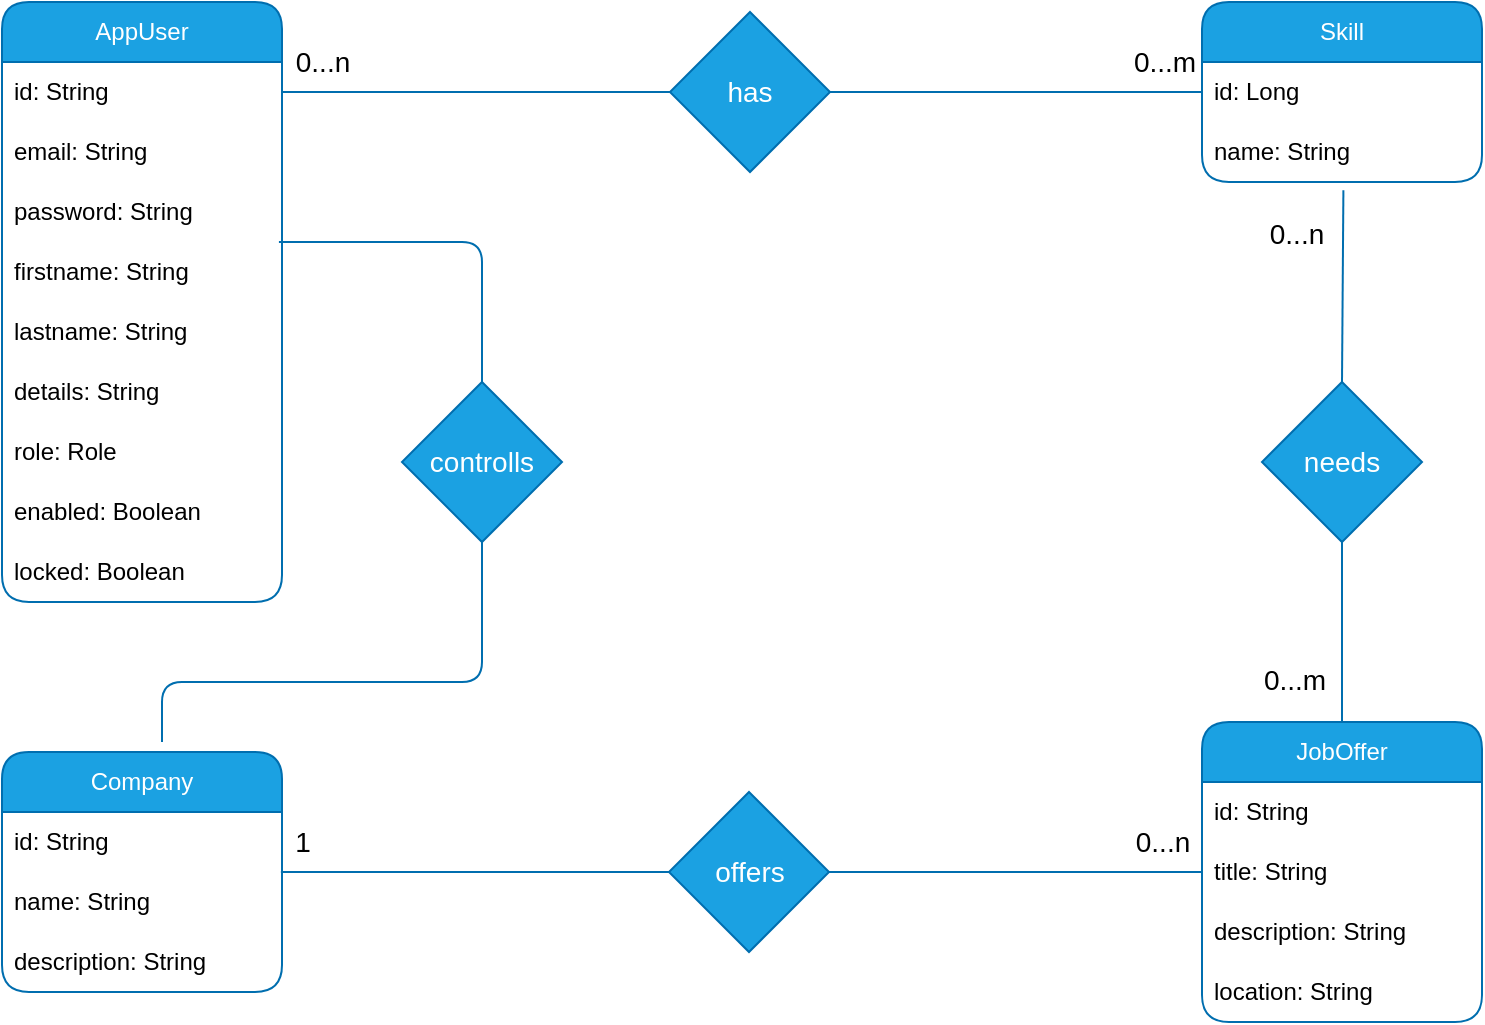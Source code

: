 <mxfile>
    <diagram id="8QYswFCYHAxbA2caHM5U" name="ERM">
        <mxGraphModel dx="908" dy="1152" grid="0" gridSize="10" guides="1" tooltips="1" connect="1" arrows="1" fold="1" page="1" pageScale="1" pageWidth="827" pageHeight="583" math="0" shadow="0">
            <root>
                <mxCell id="0"/>
                <mxCell id="1" parent="0"/>
                <mxCell id="2" value="AppUser" style="swimlane;fontStyle=0;childLayout=stackLayout;horizontal=1;startSize=30;horizontalStack=0;resizeParent=1;resizeParentMax=0;resizeLast=0;collapsible=1;marginBottom=0;whiteSpace=wrap;html=1;rounded=1;swimlaneLine=1;glass=0;shadow=0;fillColor=#1ba1e2;strokeColor=#006EAF;swimlaneFillColor=none;align=center;fontColor=#ffffff;" parent="1" vertex="1">
                    <mxGeometry x="40" y="40" width="140" height="300" as="geometry">
                        <mxRectangle x="190" y="100" width="70" height="30" as="alternateBounds"/>
                    </mxGeometry>
                </mxCell>
                <mxCell id="3" value="id: String&lt;span style=&quot;white-space: pre;&quot;&gt;&lt;span style=&quot;white-space: pre;&quot;&gt;&#9;&lt;/span&gt;&lt;/span&gt;" style="text;strokeColor=none;fillColor=none;align=left;verticalAlign=middle;spacingLeft=4;spacingRight=4;overflow=hidden;points=[[0,0.5],[1,0.5]];portConstraint=eastwest;rotatable=0;whiteSpace=wrap;html=1;" parent="2" vertex="1">
                    <mxGeometry y="30" width="140" height="30" as="geometry"/>
                </mxCell>
                <mxCell id="4" value="email: String" style="text;strokeColor=none;fillColor=none;align=left;verticalAlign=middle;spacingLeft=4;spacingRight=4;overflow=hidden;points=[[0,0.5],[1,0.5]];portConstraint=eastwest;rotatable=0;whiteSpace=wrap;html=1;" parent="2" vertex="1">
                    <mxGeometry y="60" width="140" height="30" as="geometry"/>
                </mxCell>
                <mxCell id="5" value="password: String" style="text;strokeColor=none;fillColor=none;align=left;verticalAlign=middle;spacingLeft=4;spacingRight=4;overflow=hidden;points=[[0,0.5],[1,0.5]];portConstraint=eastwest;rotatable=0;whiteSpace=wrap;html=1;" parent="2" vertex="1">
                    <mxGeometry y="90" width="140" height="30" as="geometry"/>
                </mxCell>
                <mxCell id="21" value="firstname: String" style="text;strokeColor=none;fillColor=none;align=left;verticalAlign=middle;spacingLeft=4;spacingRight=4;overflow=hidden;points=[[0,0.5],[1,0.5]];portConstraint=eastwest;rotatable=0;whiteSpace=wrap;html=1;" parent="2" vertex="1">
                    <mxGeometry y="120" width="140" height="30" as="geometry"/>
                </mxCell>
                <mxCell id="22" value="lastname: String" style="text;strokeColor=none;fillColor=none;align=left;verticalAlign=middle;spacingLeft=4;spacingRight=4;overflow=hidden;points=[[0,0.5],[1,0.5]];portConstraint=eastwest;rotatable=0;whiteSpace=wrap;html=1;" parent="2" vertex="1">
                    <mxGeometry y="150" width="140" height="30" as="geometry"/>
                </mxCell>
                <mxCell id="29" value="details: String" style="text;strokeColor=none;fillColor=none;align=left;verticalAlign=middle;spacingLeft=4;spacingRight=4;overflow=hidden;points=[[0,0.5],[1,0.5]];portConstraint=eastwest;rotatable=0;whiteSpace=wrap;html=1;" parent="2" vertex="1">
                    <mxGeometry y="180" width="140" height="30" as="geometry"/>
                </mxCell>
                <mxCell id="23" value="role: Role" style="text;strokeColor=none;fillColor=none;align=left;verticalAlign=middle;spacingLeft=4;spacingRight=4;overflow=hidden;points=[[0,0.5],[1,0.5]];portConstraint=eastwest;rotatable=0;whiteSpace=wrap;html=1;" parent="2" vertex="1">
                    <mxGeometry y="210" width="140" height="30" as="geometry"/>
                </mxCell>
                <mxCell id="24" value="enabled: Boolean" style="text;strokeColor=none;fillColor=none;align=left;verticalAlign=middle;spacingLeft=4;spacingRight=4;overflow=hidden;points=[[0,0.5],[1,0.5]];portConstraint=eastwest;rotatable=0;whiteSpace=wrap;html=1;" parent="2" vertex="1">
                    <mxGeometry y="240" width="140" height="30" as="geometry"/>
                </mxCell>
                <mxCell id="25" value="locked: Boolean" style="text;strokeColor=none;fillColor=none;align=left;verticalAlign=middle;spacingLeft=4;spacingRight=4;overflow=hidden;points=[[0,0.5],[1,0.5]];portConstraint=eastwest;rotatable=0;whiteSpace=wrap;html=1;" parent="2" vertex="1">
                    <mxGeometry y="270" width="140" height="30" as="geometry"/>
                </mxCell>
                <mxCell id="6" value="Skill" style="swimlane;fontStyle=0;childLayout=stackLayout;horizontal=1;startSize=30;horizontalStack=0;resizeParent=1;resizeParentMax=0;resizeLast=0;collapsible=1;marginBottom=0;whiteSpace=wrap;html=1;fillColor=#1ba1e2;swimlaneFillColor=none;rounded=1;glass=0;shadow=0;fontColor=#ffffff;strokeColor=#006EAF;" parent="1" vertex="1">
                    <mxGeometry x="640" y="40" width="140" height="90" as="geometry"/>
                </mxCell>
                <mxCell id="7" value="id: Long" style="text;strokeColor=none;fillColor=none;align=left;verticalAlign=middle;spacingLeft=4;spacingRight=4;overflow=hidden;points=[[0,0.5],[1,0.5]];portConstraint=eastwest;rotatable=0;whiteSpace=wrap;html=1;" parent="6" vertex="1">
                    <mxGeometry y="30" width="140" height="30" as="geometry"/>
                </mxCell>
                <mxCell id="8" value="name: String" style="text;strokeColor=none;fillColor=none;align=left;verticalAlign=middle;spacingLeft=4;spacingRight=4;overflow=hidden;points=[[0,0.5],[1,0.5]];portConstraint=eastwest;rotatable=0;whiteSpace=wrap;html=1;" parent="6" vertex="1">
                    <mxGeometry y="60" width="140" height="30" as="geometry"/>
                </mxCell>
                <mxCell id="55" style="edgeStyle=none;rounded=1;html=1;entryX=0.5;entryY=1;entryDx=0;entryDy=0;shadow=0;labelBackgroundColor=default;labelBorderColor=none;strokeColor=#006EAF;strokeWidth=1;fontSize=14;fontColor=#66B2FF;startArrow=none;startFill=0;endArrow=none;endFill=0;fillColor=#1ba1e2;" parent="1" target="53" edge="1">
                    <mxGeometry relative="1" as="geometry">
                        <mxPoint x="120" y="410" as="sourcePoint"/>
                        <Array as="points">
                            <mxPoint x="120" y="380"/>
                            <mxPoint x="220" y="380"/>
                            <mxPoint x="280" y="380"/>
                        </Array>
                    </mxGeometry>
                </mxCell>
                <mxCell id="57" value="0...1" style="edgeLabel;html=1;align=center;verticalAlign=middle;resizable=0;points=[];fontSize=14;fontColor=#FFFFFF;labelBackgroundColor=none;" parent="55" vertex="1" connectable="0">
                    <mxGeometry x="-0.299" y="1" relative="1" as="geometry">
                        <mxPoint x="-87" y="11" as="offset"/>
                    </mxGeometry>
                </mxCell>
                <mxCell id="10" value="Company" style="swimlane;fontStyle=0;childLayout=stackLayout;horizontal=1;startSize=30;horizontalStack=0;resizeParent=1;resizeParentMax=0;resizeLast=0;collapsible=1;marginBottom=0;whiteSpace=wrap;html=1;rounded=1;fillColor=#1ba1e2;fontColor=#ffffff;strokeColor=#006EAF;" parent="1" vertex="1">
                    <mxGeometry x="40" y="415" width="140" height="120" as="geometry"/>
                </mxCell>
                <mxCell id="11" value="id: String" style="text;strokeColor=none;fillColor=none;align=left;verticalAlign=middle;spacingLeft=4;spacingRight=4;overflow=hidden;points=[[0,0.5],[1,0.5]];portConstraint=eastwest;rotatable=0;whiteSpace=wrap;html=1;" parent="10" vertex="1">
                    <mxGeometry y="30" width="140" height="30" as="geometry"/>
                </mxCell>
                <mxCell id="12" value="name: String" style="text;strokeColor=none;fillColor=none;align=left;verticalAlign=middle;spacingLeft=4;spacingRight=4;overflow=hidden;points=[[0,0.5],[1,0.5]];portConstraint=eastwest;rotatable=0;whiteSpace=wrap;html=1;" parent="10" vertex="1">
                    <mxGeometry y="60" width="140" height="30" as="geometry"/>
                </mxCell>
                <mxCell id="13" value="description: String" style="text;strokeColor=none;fillColor=none;align=left;verticalAlign=middle;spacingLeft=4;spacingRight=4;overflow=hidden;points=[[0,0.5],[1,0.5]];portConstraint=eastwest;rotatable=0;whiteSpace=wrap;html=1;" parent="10" vertex="1">
                    <mxGeometry y="90" width="140" height="30" as="geometry"/>
                </mxCell>
                <mxCell id="14" value="JobOffer" style="swimlane;fontStyle=0;childLayout=stackLayout;horizontal=1;startSize=30;horizontalStack=0;resizeParent=1;resizeParentMax=0;resizeLast=0;collapsible=1;marginBottom=0;whiteSpace=wrap;html=1;rounded=1;fillColor=#1ba1e2;fontColor=#ffffff;strokeColor=#006EAF;" parent="1" vertex="1">
                    <mxGeometry x="640" y="400" width="140" height="150" as="geometry"/>
                </mxCell>
                <mxCell id="15" value="id: String" style="text;strokeColor=none;fillColor=none;align=left;verticalAlign=middle;spacingLeft=4;spacingRight=4;overflow=hidden;points=[[0,0.5],[1,0.5]];portConstraint=eastwest;rotatable=0;whiteSpace=wrap;html=1;" parent="14" vertex="1">
                    <mxGeometry y="30" width="140" height="30" as="geometry"/>
                </mxCell>
                <mxCell id="16" value="title: String" style="text;strokeColor=none;fillColor=none;align=left;verticalAlign=middle;spacingLeft=4;spacingRight=4;overflow=hidden;points=[[0,0.5],[1,0.5]];portConstraint=eastwest;rotatable=0;whiteSpace=wrap;html=1;" parent="14" vertex="1">
                    <mxGeometry y="60" width="140" height="30" as="geometry"/>
                </mxCell>
                <mxCell id="17" value="description: String" style="text;strokeColor=none;fillColor=none;align=left;verticalAlign=middle;spacingLeft=4;spacingRight=4;overflow=hidden;points=[[0,0.5],[1,0.5]];portConstraint=eastwest;rotatable=0;whiteSpace=wrap;html=1;" parent="14" vertex="1">
                    <mxGeometry y="90" width="140" height="30" as="geometry"/>
                </mxCell>
                <mxCell id="28" value="location: String" style="text;strokeColor=none;fillColor=none;align=left;verticalAlign=middle;spacingLeft=4;spacingRight=4;overflow=hidden;points=[[0,0.5],[1,0.5]];portConstraint=eastwest;rotatable=0;whiteSpace=wrap;html=1;" parent="14" vertex="1">
                    <mxGeometry y="120" width="140" height="30" as="geometry"/>
                </mxCell>
                <mxCell id="37" style="edgeStyle=none;rounded=1;html=1;exitX=0;exitY=0.5;exitDx=0;exitDy=0;entryX=1;entryY=0.5;entryDx=0;entryDy=0;shadow=0;labelBackgroundColor=default;labelBorderColor=none;strokeColor=#006EAF;strokeWidth=1;fontSize=14;fontColor=default;startArrow=none;startFill=0;endArrow=none;endFill=0;fillColor=#1ba1e2;" parent="1" source="35" target="3" edge="1">
                    <mxGeometry relative="1" as="geometry"/>
                </mxCell>
                <mxCell id="40" value="0...n" style="edgeLabel;html=1;align=center;verticalAlign=middle;resizable=0;points=[];fontSize=14;fontColor=default;labelBackgroundColor=none;" parent="37" vertex="1" connectable="0">
                    <mxGeometry x="0.108" y="3" relative="1" as="geometry">
                        <mxPoint x="-67" y="-18" as="offset"/>
                    </mxGeometry>
                </mxCell>
                <mxCell id="39" style="edgeStyle=none;rounded=1;html=1;exitX=1;exitY=0.5;exitDx=0;exitDy=0;entryX=0;entryY=0.5;entryDx=0;entryDy=0;shadow=0;labelBackgroundColor=default;labelBorderColor=none;strokeColor=#006EAF;strokeWidth=1;fontSize=14;fontColor=default;startArrow=none;startFill=0;endArrow=none;endFill=0;fillColor=#1ba1e2;" parent="1" source="35" target="7" edge="1">
                    <mxGeometry relative="1" as="geometry"/>
                </mxCell>
                <mxCell id="41" value="0...m" style="edgeLabel;html=1;align=center;verticalAlign=middle;resizable=0;points=[];fontSize=14;fontColor=default;labelBackgroundColor=none;" parent="39" vertex="1" connectable="0">
                    <mxGeometry x="-0.093" y="-1" relative="1" as="geometry">
                        <mxPoint x="82" y="-16" as="offset"/>
                    </mxGeometry>
                </mxCell>
                <mxCell id="35" value="has" style="rhombus;whiteSpace=wrap;html=1;rounded=0;shadow=0;glass=0;strokeColor=#006EAF;fontColor=#ffffff;fillColor=#1ba1e2;fontSize=14;" parent="1" vertex="1">
                    <mxGeometry x="374" y="45" width="80" height="80" as="geometry"/>
                </mxCell>
                <mxCell id="43" style="edgeStyle=none;rounded=1;html=1;exitX=0.5;exitY=0;exitDx=0;exitDy=0;entryX=0.505;entryY=1.139;entryDx=0;entryDy=0;entryPerimeter=0;shadow=0;labelBackgroundColor=default;labelBorderColor=none;strokeColor=#006EAF;strokeWidth=1;fontSize=14;fontColor=default;startArrow=none;startFill=0;endArrow=none;endFill=0;fillColor=#1ba1e2;" parent="1" source="42" target="8" edge="1">
                    <mxGeometry relative="1" as="geometry"/>
                </mxCell>
                <mxCell id="46" value="0...n" style="edgeLabel;html=1;align=center;verticalAlign=middle;resizable=0;points=[];fontSize=14;fontColor=default;labelBackgroundColor=none;" parent="43" vertex="1" connectable="0">
                    <mxGeometry x="0.255" y="-3" relative="1" as="geometry">
                        <mxPoint x="-27" y="-14" as="offset"/>
                    </mxGeometry>
                </mxCell>
                <mxCell id="45" style="edgeStyle=none;rounded=1;html=1;exitX=0.5;exitY=1;exitDx=0;exitDy=0;entryX=0.5;entryY=0;entryDx=0;entryDy=0;shadow=0;labelBackgroundColor=default;labelBorderColor=none;strokeColor=#006EAF;strokeWidth=1;fontSize=14;fontColor=default;startArrow=none;startFill=0;endArrow=none;endFill=0;fillColor=#1ba1e2;" parent="1" source="42" target="14" edge="1">
                    <mxGeometry relative="1" as="geometry"/>
                </mxCell>
                <mxCell id="47" value="0...m" style="edgeLabel;html=1;align=center;verticalAlign=middle;resizable=0;points=[];fontSize=14;fontColor=default;labelBackgroundColor=none;" parent="45" vertex="1" connectable="0">
                    <mxGeometry x="0.236" y="2" relative="1" as="geometry">
                        <mxPoint x="-26" y="13" as="offset"/>
                    </mxGeometry>
                </mxCell>
                <mxCell id="42" value="needs" style="rhombus;whiteSpace=wrap;html=1;rounded=0;shadow=0;glass=0;strokeColor=#006EAF;fontSize=14;fontColor=#ffffff;fillColor=#1ba1e2;" parent="1" vertex="1">
                    <mxGeometry x="670" y="230" width="80" height="80" as="geometry"/>
                </mxCell>
                <mxCell id="49" style="edgeStyle=none;rounded=1;html=1;exitX=0;exitY=0.5;exitDx=0;exitDy=0;entryX=0;entryY=0.5;entryDx=0;entryDy=0;shadow=0;labelBackgroundColor=default;labelBorderColor=none;strokeColor=#006EAF;strokeWidth=1;fontSize=14;fontColor=default;startArrow=none;startFill=0;endArrow=none;endFill=0;fillColor=#1ba1e2;" parent="1" source="48" target="16" edge="1">
                    <mxGeometry relative="1" as="geometry"/>
                </mxCell>
                <mxCell id="51" value="0...n" style="edgeLabel;html=1;align=center;verticalAlign=middle;resizable=0;points=[];fontSize=14;fontColor=default;labelBackgroundColor=none;" parent="49" vertex="1" connectable="0">
                    <mxGeometry x="0.005" y="4" relative="1" as="geometry">
                        <mxPoint x="112" y="-11" as="offset"/>
                    </mxGeometry>
                </mxCell>
                <mxCell id="50" style="edgeStyle=none;rounded=1;html=1;exitX=1;exitY=0.5;exitDx=0;exitDy=0;entryX=0.996;entryY=0;entryDx=0;entryDy=0;shadow=0;labelBackgroundColor=default;labelBorderColor=none;strokeColor=#006EAF;strokeWidth=1;fontSize=14;fontColor=default;startArrow=none;startFill=0;endArrow=none;endFill=0;fillColor=#1ba1e2;entryPerimeter=0;" parent="1" source="48" target="12" edge="1">
                    <mxGeometry relative="1" as="geometry"/>
                </mxCell>
                <mxCell id="52" value="1" style="edgeLabel;html=1;align=center;verticalAlign=middle;resizable=0;points=[];fontSize=14;fontColor=default;labelBackgroundColor=none;" parent="50" vertex="1" connectable="0">
                    <mxGeometry x="0.096" y="-2" relative="1" as="geometry">
                        <mxPoint x="-114" y="-13" as="offset"/>
                    </mxGeometry>
                </mxCell>
                <mxCell id="48" value="offers" style="rhombus;whiteSpace=wrap;html=1;rounded=0;shadow=0;glass=0;strokeColor=#006EAF;fontSize=14;fontColor=#ffffff;fillColor=#1ba1e2;" parent="1" vertex="1">
                    <mxGeometry x="373.5" y="435" width="80" height="80" as="geometry"/>
                </mxCell>
                <mxCell id="54" style="edgeStyle=none;html=1;exitX=0.5;exitY=0;exitDx=0;exitDy=0;entryX=0.989;entryY=0;entryDx=0;entryDy=0;shadow=0;labelBackgroundColor=default;labelBorderColor=none;strokeColor=#006EAF;strokeWidth=1;fontSize=14;fontColor=#66B2FF;startArrow=none;startFill=0;endArrow=none;endFill=0;fillColor=#1ba1e2;rounded=1;entryPerimeter=0;" parent="1" source="53" target="21" edge="1">
                    <mxGeometry relative="1" as="geometry">
                        <Array as="points">
                            <mxPoint x="280" y="160"/>
                        </Array>
                    </mxGeometry>
                </mxCell>
                <mxCell id="56" value="1" style="edgeLabel;html=1;align=center;verticalAlign=middle;resizable=0;points=[];fontSize=14;fontColor=#FFFFFF;labelBackgroundColor=none;" parent="54" vertex="1" connectable="0">
                    <mxGeometry x="0.342" y="4" relative="1" as="geometry">
                        <mxPoint x="-45" y="-19" as="offset"/>
                    </mxGeometry>
                </mxCell>
                <mxCell id="53" value="controlls" style="rhombus;whiteSpace=wrap;html=1;rounded=0;shadow=0;glass=0;strokeColor=#006EAF;fontSize=14;fontColor=#ffffff;fillColor=#1ba1e2;" parent="1" vertex="1">
                    <mxGeometry x="240" y="230" width="80" height="80" as="geometry"/>
                </mxCell>
            </root>
        </mxGraphModel>
    </diagram>
    <diagram id="dUoPm6ITwE6K2QpsW6jt" name="Anwendungsfalldiagramm">
        <mxGraphModel dx="978" dy="692" grid="1" gridSize="10" guides="1" tooltips="1" connect="1" arrows="1" fold="1" page="1" pageScale="1" pageWidth="827" pageHeight="583" math="0" shadow="0">
            <root>
                <mxCell id="0"/>
                <mxCell id="1" parent="0"/>
                <mxCell id="k3cmyMnzI7h3TMXhBnOE-11" style="edgeStyle=none;html=1;entryX=0;entryY=0.5;entryDx=0;entryDy=0;fillColor=#1ba1e2;strokeColor=#006EAF;" edge="1" parent="1" target="k3cmyMnzI7h3TMXhBnOE-6">
                    <mxGeometry relative="1" as="geometry">
                        <mxPoint x="150" y="220" as="sourcePoint"/>
                    </mxGeometry>
                </mxCell>
                <mxCell id="k3cmyMnzI7h3TMXhBnOE-1" value="Bewerber" style="shape=umlActor;verticalLabelPosition=bottom;verticalAlign=top;html=1;outlineConnect=0;" vertex="1" parent="1">
                    <mxGeometry x="120" y="192" width="30" height="60" as="geometry"/>
                </mxCell>
                <mxCell id="k3cmyMnzI7h3TMXhBnOE-10" style="edgeStyle=none;html=1;entryX=0;entryY=0.5;entryDx=0;entryDy=0;fillColor=#1ba1e2;strokeColor=#006EAF;" edge="1" parent="1" target="k3cmyMnzI7h3TMXhBnOE-8">
                    <mxGeometry relative="1" as="geometry">
                        <mxPoint x="150" y="360" as="sourcePoint"/>
                    </mxGeometry>
                </mxCell>
                <mxCell id="k3cmyMnzI7h3TMXhBnOE-2" value="Unternehemen" style="shape=umlActor;verticalLabelPosition=bottom;verticalAlign=top;html=1;outlineConnect=0;" vertex="1" parent="1">
                    <mxGeometry x="120" y="332" width="30" height="60" as="geometry"/>
                </mxCell>
                <mxCell id="k3cmyMnzI7h3TMXhBnOE-9" value="Jinder" style="swimlane;whiteSpace=wrap;html=1;fillColor=#1ba1e2;fontColor=#ffffff;strokeColor=#006EAF;" vertex="1" parent="1">
                    <mxGeometry x="200" y="43" width="580" height="497" as="geometry">
                        <mxRectangle x="200" y="43" width="80" height="30" as="alternateBounds"/>
                    </mxGeometry>
                </mxCell>
                <mxCell id="k3cmyMnzI7h3TMXhBnOE-5" value="Bewerben" style="ellipse;whiteSpace=wrap;html=1;fillColor=#1ba1e2;fontColor=#ffffff;strokeColor=#006EAF;" vertex="1" parent="k3cmyMnzI7h3TMXhBnOE-9">
                    <mxGeometry x="380" y="97" width="120" height="80" as="geometry"/>
                </mxCell>
                <mxCell id="k3cmyMnzI7h3TMXhBnOE-12" style="edgeStyle=none;html=1;exitX=1;exitY=0.5;exitDx=0;exitDy=0;entryX=0;entryY=0.5;entryDx=0;entryDy=0;dashed=1;fillColor=#1ba1e2;strokeColor=#006EAF;" edge="1" parent="k3cmyMnzI7h3TMXhBnOE-9" source="k3cmyMnzI7h3TMXhBnOE-6" target="k3cmyMnzI7h3TMXhBnOE-5">
                    <mxGeometry relative="1" as="geometry"/>
                </mxCell>
                <mxCell id="k3cmyMnzI7h3TMXhBnOE-14" value="&amp;lt;&amp;lt;INCLUDES&amp;gt;&amp;gt;" style="edgeLabel;html=1;align=center;verticalAlign=middle;resizable=0;points=[];" vertex="1" connectable="0" parent="k3cmyMnzI7h3TMXhBnOE-12">
                    <mxGeometry x="-0.21" relative="1" as="geometry">
                        <mxPoint x="21" y="-10" as="offset"/>
                    </mxGeometry>
                </mxCell>
                <mxCell id="k3cmyMnzI7h3TMXhBnOE-18" style="edgeStyle=none;html=1;exitX=1;exitY=1;exitDx=0;exitDy=0;entryX=0.5;entryY=0;entryDx=0;entryDy=0;dashed=1;fillColor=#1ba1e2;strokeColor=#006EAF;" edge="1" parent="k3cmyMnzI7h3TMXhBnOE-9" source="k3cmyMnzI7h3TMXhBnOE-6" target="k3cmyMnzI7h3TMXhBnOE-15">
                    <mxGeometry relative="1" as="geometry"/>
                </mxCell>
                <mxCell id="k3cmyMnzI7h3TMXhBnOE-21" value="&amp;lt;&amp;lt;INCLUDES&amp;gt;&amp;gt;" style="edgeLabel;html=1;align=center;verticalAlign=middle;resizable=0;points=[];" vertex="1" connectable="0" parent="k3cmyMnzI7h3TMXhBnOE-18">
                    <mxGeometry x="-0.186" y="-1" relative="1" as="geometry">
                        <mxPoint as="offset"/>
                    </mxGeometry>
                </mxCell>
                <mxCell id="k3cmyMnzI7h3TMXhBnOE-6" value="Neuen Job finden" style="ellipse;whiteSpace=wrap;html=1;fillColor=#1ba1e2;fontColor=#ffffff;strokeColor=#006EAF;" vertex="1" parent="k3cmyMnzI7h3TMXhBnOE-9">
                    <mxGeometry x="60" y="97" width="120" height="80" as="geometry"/>
                </mxCell>
                <mxCell id="k3cmyMnzI7h3TMXhBnOE-7" value="Stellen veröffentlichen" style="ellipse;whiteSpace=wrap;html=1;fillColor=#1ba1e2;fontColor=#ffffff;strokeColor=#006EAF;" vertex="1" parent="k3cmyMnzI7h3TMXhBnOE-9">
                    <mxGeometry x="380" y="317" width="120" height="80" as="geometry"/>
                </mxCell>
                <mxCell id="k3cmyMnzI7h3TMXhBnOE-13" value="&amp;lt;&amp;lt;INCLUDES&amp;gt;&amp;gt;" style="edgeStyle=none;html=1;exitX=1;exitY=0.5;exitDx=0;exitDy=0;entryX=0;entryY=0.5;entryDx=0;entryDy=0;dashed=1;fillColor=#1ba1e2;strokeColor=#006EAF;" edge="1" parent="k3cmyMnzI7h3TMXhBnOE-9" source="k3cmyMnzI7h3TMXhBnOE-8" target="k3cmyMnzI7h3TMXhBnOE-7">
                    <mxGeometry y="10" relative="1" as="geometry">
                        <mxPoint as="offset"/>
                    </mxGeometry>
                </mxCell>
                <mxCell id="k3cmyMnzI7h3TMXhBnOE-19" style="edgeStyle=none;html=1;exitX=1;exitY=0;exitDx=0;exitDy=0;entryX=0.5;entryY=1;entryDx=0;entryDy=0;dashed=1;fillColor=#1ba1e2;strokeColor=#006EAF;" edge="1" parent="k3cmyMnzI7h3TMXhBnOE-9" source="k3cmyMnzI7h3TMXhBnOE-8" target="k3cmyMnzI7h3TMXhBnOE-15">
                    <mxGeometry relative="1" as="geometry"/>
                </mxCell>
                <mxCell id="k3cmyMnzI7h3TMXhBnOE-20" value="&amp;lt;&amp;lt;INCLUDES&amp;gt;&amp;gt;" style="edgeLabel;html=1;align=center;verticalAlign=middle;resizable=0;points=[];" vertex="1" connectable="0" parent="k3cmyMnzI7h3TMXhBnOE-19">
                    <mxGeometry x="-0.239" y="-4" relative="1" as="geometry">
                        <mxPoint x="8" y="-10" as="offset"/>
                    </mxGeometry>
                </mxCell>
                <mxCell id="k3cmyMnzI7h3TMXhBnOE-8" value="Bewerber finden" style="ellipse;whiteSpace=wrap;html=1;fillColor=#1ba1e2;fontColor=#ffffff;strokeColor=#006EAF;" vertex="1" parent="k3cmyMnzI7h3TMXhBnOE-9">
                    <mxGeometry x="60" y="317" width="120" height="80" as="geometry"/>
                </mxCell>
                <mxCell id="k3cmyMnzI7h3TMXhBnOE-15" value="Profil Anlegen" style="ellipse;whiteSpace=wrap;html=1;fillColor=#1ba1e2;fontColor=#ffffff;strokeColor=#006EAF;" vertex="1" parent="k3cmyMnzI7h3TMXhBnOE-9">
                    <mxGeometry x="230" y="209" width="120" height="80" as="geometry"/>
                </mxCell>
                <mxCell id="k3cmyMnzI7h3TMXhBnOE-24" style="edgeStyle=none;html=1;endArrow=none;endFill=0;endSize=12;startSize=12;startArrow=block;startFill=0;fillColor=#1ba1e2;strokeColor=#006EAF;" edge="1" parent="1">
                    <mxGeometry relative="1" as="geometry">
                        <mxPoint x="70" y="300" as="sourcePoint"/>
                        <mxPoint x="120" y="330" as="targetPoint"/>
                    </mxGeometry>
                </mxCell>
                <mxCell id="k3cmyMnzI7h3TMXhBnOE-25" style="edgeStyle=none;html=1;endArrow=none;endFill=0;endSize=12;startArrow=block;startFill=0;startSize=12;fillColor=#1ba1e2;strokeColor=#006EAF;" edge="1" parent="1">
                    <mxGeometry relative="1" as="geometry">
                        <mxPoint x="70" y="260" as="sourcePoint"/>
                        <mxPoint x="120" y="230" as="targetPoint"/>
                    </mxGeometry>
                </mxCell>
                <mxCell id="k3cmyMnzI7h3TMXhBnOE-26" style="edgeStyle=none;html=1;entryX=0;entryY=0.5;entryDx=0;entryDy=0;startArrow=none;startFill=0;endArrow=classic;endFill=1;startSize=12;endSize=6;fillColor=#1ba1e2;strokeColor=#006EAF;" edge="1" parent="1" target="k3cmyMnzI7h3TMXhBnOE-15">
                    <mxGeometry relative="1" as="geometry">
                        <mxPoint x="70" y="292" as="sourcePoint"/>
                    </mxGeometry>
                </mxCell>
                <mxCell id="k3cmyMnzI7h3TMXhBnOE-22" value="AppUser" style="shape=umlActor;verticalLabelPosition=bottom;verticalAlign=top;html=1;outlineConnect=0;" vertex="1" parent="1">
                    <mxGeometry x="40" y="262" width="30" height="60" as="geometry"/>
                </mxCell>
            </root>
        </mxGraphModel>
    </diagram>
</mxfile>